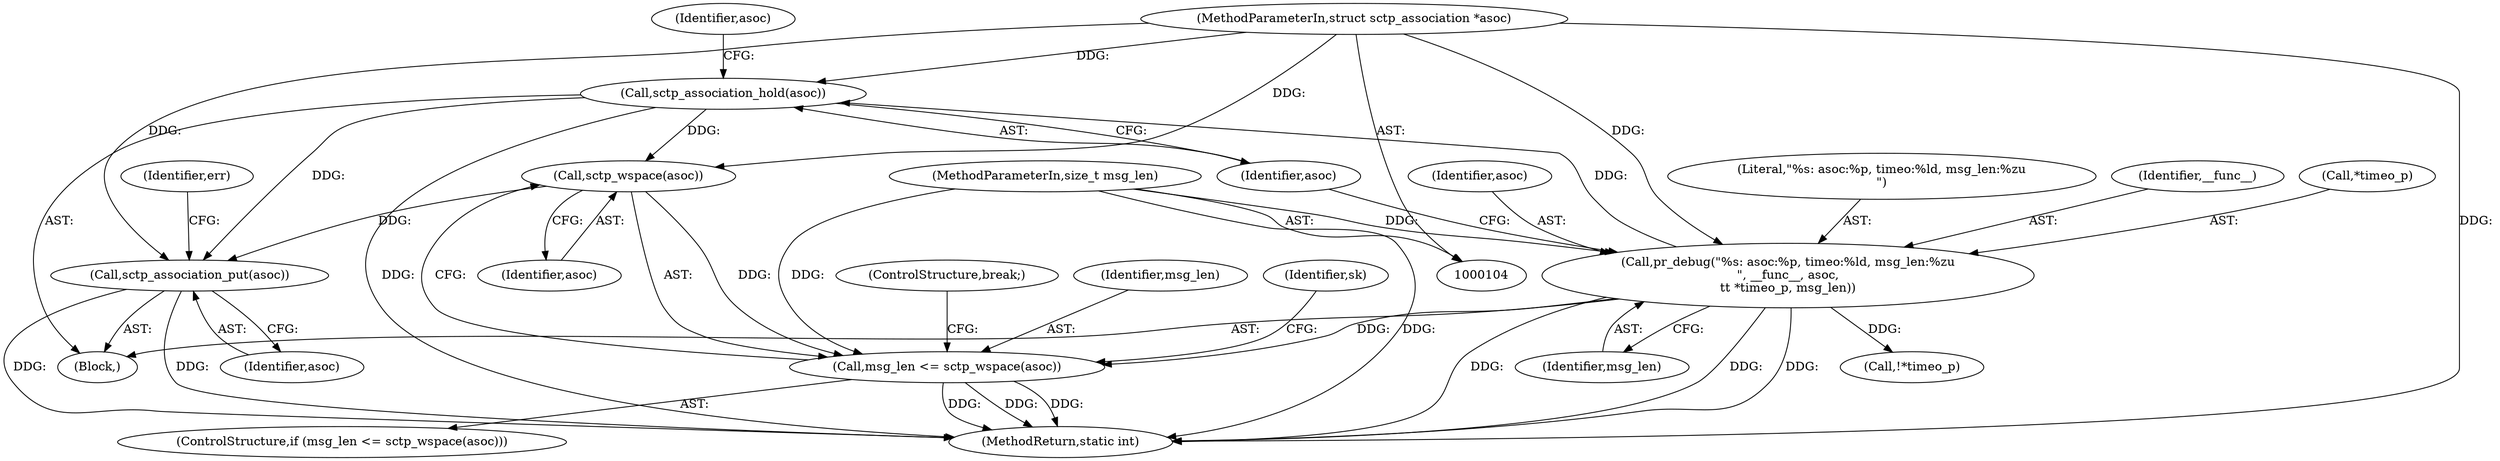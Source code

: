 digraph "0_linux_dfcb9f4f99f1e9a49e43398a7bfbf56927544af1_0@pointer" {
"1000176" [label="(Call,sctp_wspace(asoc))"];
"1000135" [label="(Call,sctp_association_hold(asoc))"];
"1000128" [label="(Call,pr_debug(\"%s: asoc:%p, timeo:%ld, msg_len:%zu\n\", __func__, asoc,\n\t\t *timeo_p, msg_len))"];
"1000105" [label="(MethodParameterIn,struct sctp_association *asoc)"];
"1000107" [label="(MethodParameterIn,size_t msg_len)"];
"1000174" [label="(Call,msg_len <= sctp_wspace(asoc))"];
"1000208" [label="(Call,sctp_association_put(asoc))"];
"1000209" [label="(Identifier,asoc)"];
"1000173" [label="(ControlStructure,if (msg_len <= sctp_wspace(asoc)))"];
"1000177" [label="(Identifier,asoc)"];
"1000128" [label="(Call,pr_debug(\"%s: asoc:%p, timeo:%ld, msg_len:%zu\n\", __func__, asoc,\n\t\t *timeo_p, msg_len))"];
"1000134" [label="(Identifier,msg_len)"];
"1000174" [label="(Call,msg_len <= sctp_wspace(asoc))"];
"1000142" [label="(Identifier,asoc)"];
"1000105" [label="(MethodParameterIn,struct sctp_association *asoc)"];
"1000129" [label="(Literal,\"%s: asoc:%p, timeo:%ld, msg_len:%zu\n\")"];
"1000211" [label="(Identifier,err)"];
"1000108" [label="(Block,)"];
"1000178" [label="(ControlStructure,break;)"];
"1000130" [label="(Identifier,__func__)"];
"1000176" [label="(Call,sctp_wspace(asoc))"];
"1000107" [label="(MethodParameterIn,size_t msg_len)"];
"1000135" [label="(Call,sctp_association_hold(asoc))"];
"1000231" [label="(MethodReturn,static int)"];
"1000175" [label="(Identifier,msg_len)"];
"1000148" [label="(Call,!*timeo_p)"];
"1000180" [label="(Identifier,sk)"];
"1000132" [label="(Call,*timeo_p)"];
"1000208" [label="(Call,sctp_association_put(asoc))"];
"1000131" [label="(Identifier,asoc)"];
"1000136" [label="(Identifier,asoc)"];
"1000176" -> "1000174"  [label="AST: "];
"1000176" -> "1000177"  [label="CFG: "];
"1000177" -> "1000176"  [label="AST: "];
"1000174" -> "1000176"  [label="CFG: "];
"1000176" -> "1000174"  [label="DDG: "];
"1000135" -> "1000176"  [label="DDG: "];
"1000105" -> "1000176"  [label="DDG: "];
"1000176" -> "1000208"  [label="DDG: "];
"1000135" -> "1000108"  [label="AST: "];
"1000135" -> "1000136"  [label="CFG: "];
"1000136" -> "1000135"  [label="AST: "];
"1000142" -> "1000135"  [label="CFG: "];
"1000135" -> "1000231"  [label="DDG: "];
"1000128" -> "1000135"  [label="DDG: "];
"1000105" -> "1000135"  [label="DDG: "];
"1000135" -> "1000208"  [label="DDG: "];
"1000128" -> "1000108"  [label="AST: "];
"1000128" -> "1000134"  [label="CFG: "];
"1000129" -> "1000128"  [label="AST: "];
"1000130" -> "1000128"  [label="AST: "];
"1000131" -> "1000128"  [label="AST: "];
"1000132" -> "1000128"  [label="AST: "];
"1000134" -> "1000128"  [label="AST: "];
"1000136" -> "1000128"  [label="CFG: "];
"1000128" -> "1000231"  [label="DDG: "];
"1000128" -> "1000231"  [label="DDG: "];
"1000128" -> "1000231"  [label="DDG: "];
"1000105" -> "1000128"  [label="DDG: "];
"1000107" -> "1000128"  [label="DDG: "];
"1000128" -> "1000148"  [label="DDG: "];
"1000128" -> "1000174"  [label="DDG: "];
"1000105" -> "1000104"  [label="AST: "];
"1000105" -> "1000231"  [label="DDG: "];
"1000105" -> "1000208"  [label="DDG: "];
"1000107" -> "1000104"  [label="AST: "];
"1000107" -> "1000231"  [label="DDG: "];
"1000107" -> "1000174"  [label="DDG: "];
"1000174" -> "1000173"  [label="AST: "];
"1000175" -> "1000174"  [label="AST: "];
"1000178" -> "1000174"  [label="CFG: "];
"1000180" -> "1000174"  [label="CFG: "];
"1000174" -> "1000231"  [label="DDG: "];
"1000174" -> "1000231"  [label="DDG: "];
"1000174" -> "1000231"  [label="DDG: "];
"1000208" -> "1000108"  [label="AST: "];
"1000208" -> "1000209"  [label="CFG: "];
"1000209" -> "1000208"  [label="AST: "];
"1000211" -> "1000208"  [label="CFG: "];
"1000208" -> "1000231"  [label="DDG: "];
"1000208" -> "1000231"  [label="DDG: "];
}
